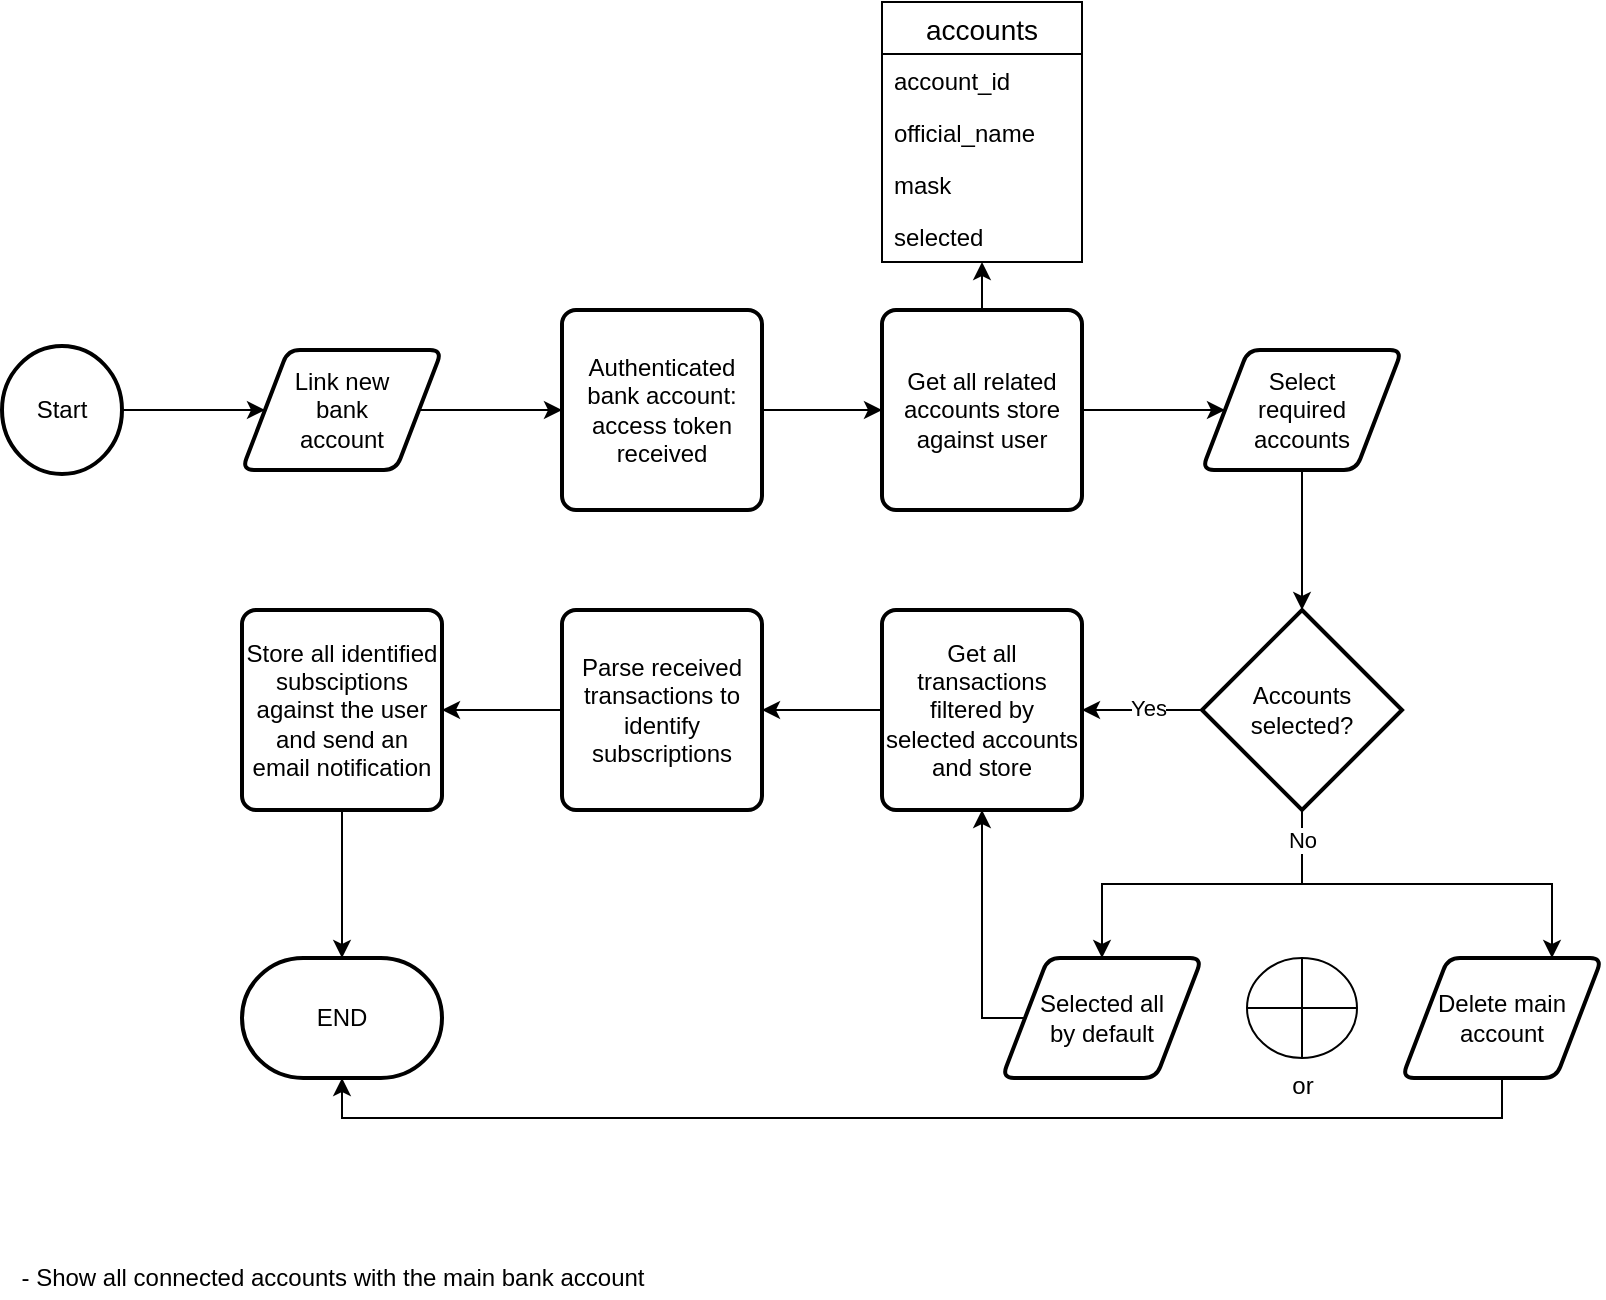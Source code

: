 <mxfile version="13.1.14" type="github"><diagram id="WXLx_NZ0zr2IAM8uKvPv" name="Page-1"><mxGraphModel dx="1143" dy="628" grid="1" gridSize="10" guides="1" tooltips="1" connect="1" arrows="1" fold="1" page="1" pageScale="1" pageWidth="850" pageHeight="1100" math="0" shadow="0"><root><mxCell id="0"/><mxCell id="1" parent="0"/><mxCell id="7Pyvd2Up-SaeCEV3h4uc-7" value="" style="edgeStyle=orthogonalEdgeStyle;rounded=0;orthogonalLoop=1;jettySize=auto;html=1;" edge="1" parent="1" source="7Pyvd2Up-SaeCEV3h4uc-3" target="7Pyvd2Up-SaeCEV3h4uc-4"><mxGeometry relative="1" as="geometry"/></mxCell><mxCell id="7Pyvd2Up-SaeCEV3h4uc-3" value="&lt;div&gt;Link new &lt;br&gt;&lt;/div&gt;&lt;div&gt;bank &lt;br&gt;&lt;/div&gt;&lt;div&gt;account&lt;/div&gt;" style="shape=parallelogram;html=1;strokeWidth=2;perimeter=parallelogramPerimeter;whiteSpace=wrap;rounded=1;arcSize=12;size=0.23;" vertex="1" parent="1"><mxGeometry x="150" y="186" width="100" height="60" as="geometry"/></mxCell><mxCell id="7Pyvd2Up-SaeCEV3h4uc-8" value="" style="edgeStyle=orthogonalEdgeStyle;rounded=0;orthogonalLoop=1;jettySize=auto;html=1;" edge="1" parent="1" source="7Pyvd2Up-SaeCEV3h4uc-4" target="7Pyvd2Up-SaeCEV3h4uc-5"><mxGeometry relative="1" as="geometry"/></mxCell><mxCell id="7Pyvd2Up-SaeCEV3h4uc-4" value="&lt;div&gt;Authenticated bank account: access token received&lt;/div&gt;" style="rounded=1;whiteSpace=wrap;html=1;absoluteArcSize=1;arcSize=14;strokeWidth=2;" vertex="1" parent="1"><mxGeometry x="310" y="166" width="100" height="100" as="geometry"/></mxCell><mxCell id="7Pyvd2Up-SaeCEV3h4uc-9" value="" style="edgeStyle=orthogonalEdgeStyle;rounded=0;orthogonalLoop=1;jettySize=auto;html=1;" edge="1" parent="1" source="7Pyvd2Up-SaeCEV3h4uc-5" target="7Pyvd2Up-SaeCEV3h4uc-6"><mxGeometry relative="1" as="geometry"/></mxCell><mxCell id="7Pyvd2Up-SaeCEV3h4uc-18" style="edgeStyle=orthogonalEdgeStyle;rounded=0;orthogonalLoop=1;jettySize=auto;html=1;exitX=0.5;exitY=0;exitDx=0;exitDy=0;entryX=0.5;entryY=1;entryDx=0;entryDy=0;" edge="1" parent="1" source="7Pyvd2Up-SaeCEV3h4uc-5" target="7Pyvd2Up-SaeCEV3h4uc-11"><mxGeometry relative="1" as="geometry"/></mxCell><mxCell id="7Pyvd2Up-SaeCEV3h4uc-5" value="Get all related accounts store against user" style="rounded=1;whiteSpace=wrap;html=1;absoluteArcSize=1;arcSize=14;strokeWidth=2;" vertex="1" parent="1"><mxGeometry x="470" y="166" width="100" height="100" as="geometry"/></mxCell><mxCell id="7Pyvd2Up-SaeCEV3h4uc-19" style="edgeStyle=orthogonalEdgeStyle;rounded=0;orthogonalLoop=1;jettySize=auto;html=1;exitX=0.5;exitY=1;exitDx=0;exitDy=0;entryX=0.5;entryY=0;entryDx=0;entryDy=0;entryPerimeter=0;" edge="1" parent="1" source="7Pyvd2Up-SaeCEV3h4uc-6" target="7Pyvd2Up-SaeCEV3h4uc-10"><mxGeometry relative="1" as="geometry"/></mxCell><mxCell id="7Pyvd2Up-SaeCEV3h4uc-6" value="&lt;div&gt;Select &lt;br&gt;&lt;/div&gt;&lt;div&gt;required&lt;/div&gt;&lt;div&gt;accounts &lt;/div&gt;" style="shape=parallelogram;html=1;strokeWidth=2;perimeter=parallelogramPerimeter;whiteSpace=wrap;rounded=1;arcSize=12;size=0.23;" vertex="1" parent="1"><mxGeometry x="630" y="186" width="100" height="60" as="geometry"/></mxCell><mxCell id="7Pyvd2Up-SaeCEV3h4uc-26" style="edgeStyle=orthogonalEdgeStyle;rounded=0;orthogonalLoop=1;jettySize=auto;html=1;exitX=0;exitY=0.5;exitDx=0;exitDy=0;exitPerimeter=0;entryX=1;entryY=0.5;entryDx=0;entryDy=0;" edge="1" parent="1" source="7Pyvd2Up-SaeCEV3h4uc-10" target="7Pyvd2Up-SaeCEV3h4uc-23"><mxGeometry relative="1" as="geometry"/></mxCell><mxCell id="7Pyvd2Up-SaeCEV3h4uc-29" value="Yes" style="edgeLabel;html=1;align=center;verticalAlign=middle;resizable=0;points=[];" vertex="1" connectable="0" parent="7Pyvd2Up-SaeCEV3h4uc-26"><mxGeometry x="-0.1" y="2" relative="1" as="geometry"><mxPoint y="-3" as="offset"/></mxGeometry></mxCell><mxCell id="7Pyvd2Up-SaeCEV3h4uc-34" style="edgeStyle=orthogonalEdgeStyle;rounded=0;orthogonalLoop=1;jettySize=auto;html=1;exitX=0.5;exitY=1;exitDx=0;exitDy=0;exitPerimeter=0;entryX=0.5;entryY=0;entryDx=0;entryDy=0;" edge="1" parent="1" source="7Pyvd2Up-SaeCEV3h4uc-10" target="7Pyvd2Up-SaeCEV3h4uc-31"><mxGeometry relative="1" as="geometry"/></mxCell><mxCell id="7Pyvd2Up-SaeCEV3h4uc-35" style="edgeStyle=orthogonalEdgeStyle;rounded=0;orthogonalLoop=1;jettySize=auto;html=1;exitX=0.5;exitY=1;exitDx=0;exitDy=0;exitPerimeter=0;entryX=0.75;entryY=0;entryDx=0;entryDy=0;" edge="1" parent="1" source="7Pyvd2Up-SaeCEV3h4uc-10" target="7Pyvd2Up-SaeCEV3h4uc-32"><mxGeometry relative="1" as="geometry"/></mxCell><mxCell id="7Pyvd2Up-SaeCEV3h4uc-36" value="No" style="edgeLabel;html=1;align=center;verticalAlign=middle;resizable=0;points=[];" vertex="1" connectable="0" parent="7Pyvd2Up-SaeCEV3h4uc-35"><mxGeometry x="-0.849" relative="1" as="geometry"><mxPoint as="offset"/></mxGeometry></mxCell><mxCell id="7Pyvd2Up-SaeCEV3h4uc-10" value="Accounts selected?" style="strokeWidth=2;html=1;shape=mxgraph.flowchart.decision;whiteSpace=wrap;" vertex="1" parent="1"><mxGeometry x="630" y="316" width="100" height="100" as="geometry"/></mxCell><mxCell id="7Pyvd2Up-SaeCEV3h4uc-11" value="accounts" style="swimlane;fontStyle=0;childLayout=stackLayout;horizontal=1;startSize=26;horizontalStack=0;resizeParent=1;resizeParentMax=0;resizeLast=0;collapsible=1;marginBottom=0;align=center;fontSize=14;" vertex="1" parent="1"><mxGeometry x="470" y="12" width="100" height="130" as="geometry"/></mxCell><mxCell id="7Pyvd2Up-SaeCEV3h4uc-12" value="account_id" style="text;strokeColor=none;fillColor=none;spacingLeft=4;spacingRight=4;overflow=hidden;rotatable=0;points=[[0,0.5],[1,0.5]];portConstraint=eastwest;fontSize=12;" vertex="1" parent="7Pyvd2Up-SaeCEV3h4uc-11"><mxGeometry y="26" width="100" height="26" as="geometry"/></mxCell><mxCell id="7Pyvd2Up-SaeCEV3h4uc-16" value="official_name" style="text;strokeColor=none;fillColor=none;spacingLeft=4;spacingRight=4;overflow=hidden;rotatable=0;points=[[0,0.5],[1,0.5]];portConstraint=eastwest;fontSize=12;" vertex="1" parent="7Pyvd2Up-SaeCEV3h4uc-11"><mxGeometry y="52" width="100" height="26" as="geometry"/></mxCell><mxCell id="7Pyvd2Up-SaeCEV3h4uc-14" value="mask" style="text;strokeColor=none;fillColor=none;spacingLeft=4;spacingRight=4;overflow=hidden;rotatable=0;points=[[0,0.5],[1,0.5]];portConstraint=eastwest;fontSize=12;" vertex="1" parent="7Pyvd2Up-SaeCEV3h4uc-11"><mxGeometry y="78" width="100" height="26" as="geometry"/></mxCell><mxCell id="7Pyvd2Up-SaeCEV3h4uc-17" value="selected" style="text;strokeColor=none;fillColor=none;spacingLeft=4;spacingRight=4;overflow=hidden;rotatable=0;points=[[0,0.5],[1,0.5]];portConstraint=eastwest;fontSize=12;" vertex="1" parent="7Pyvd2Up-SaeCEV3h4uc-11"><mxGeometry y="104" width="100" height="26" as="geometry"/></mxCell><mxCell id="7Pyvd2Up-SaeCEV3h4uc-22" style="edgeStyle=orthogonalEdgeStyle;rounded=0;orthogonalLoop=1;jettySize=auto;html=1;exitX=1;exitY=0.5;exitDx=0;exitDy=0;exitPerimeter=0;entryX=0;entryY=0.5;entryDx=0;entryDy=0;" edge="1" parent="1" source="7Pyvd2Up-SaeCEV3h4uc-21" target="7Pyvd2Up-SaeCEV3h4uc-3"><mxGeometry relative="1" as="geometry"/></mxCell><mxCell id="7Pyvd2Up-SaeCEV3h4uc-21" value="Start" style="strokeWidth=2;html=1;shape=mxgraph.flowchart.start_2;whiteSpace=wrap;" vertex="1" parent="1"><mxGeometry x="30" y="184" width="60" height="64" as="geometry"/></mxCell><mxCell id="7Pyvd2Up-SaeCEV3h4uc-27" style="edgeStyle=orthogonalEdgeStyle;rounded=0;orthogonalLoop=1;jettySize=auto;html=1;exitX=0;exitY=0.5;exitDx=0;exitDy=0;entryX=1;entryY=0.5;entryDx=0;entryDy=0;" edge="1" parent="1" source="7Pyvd2Up-SaeCEV3h4uc-23" target="7Pyvd2Up-SaeCEV3h4uc-24"><mxGeometry relative="1" as="geometry"/></mxCell><mxCell id="7Pyvd2Up-SaeCEV3h4uc-23" value="&lt;div&gt;Get all transactions filtered by selected accounts and store&lt;/div&gt;" style="rounded=1;whiteSpace=wrap;html=1;absoluteArcSize=1;arcSize=14;strokeWidth=2;" vertex="1" parent="1"><mxGeometry x="470" y="316" width="100" height="100" as="geometry"/></mxCell><mxCell id="7Pyvd2Up-SaeCEV3h4uc-28" style="edgeStyle=orthogonalEdgeStyle;rounded=0;orthogonalLoop=1;jettySize=auto;html=1;exitX=0;exitY=0.5;exitDx=0;exitDy=0;entryX=1;entryY=0.5;entryDx=0;entryDy=0;" edge="1" parent="1" source="7Pyvd2Up-SaeCEV3h4uc-24" target="7Pyvd2Up-SaeCEV3h4uc-25"><mxGeometry relative="1" as="geometry"/></mxCell><mxCell id="7Pyvd2Up-SaeCEV3h4uc-24" value="Parse received transactions to identify subscriptions " style="rounded=1;whiteSpace=wrap;html=1;absoluteArcSize=1;arcSize=14;strokeWidth=2;" vertex="1" parent="1"><mxGeometry x="310" y="316" width="100" height="100" as="geometry"/></mxCell><mxCell id="7Pyvd2Up-SaeCEV3h4uc-39" style="edgeStyle=orthogonalEdgeStyle;rounded=0;orthogonalLoop=1;jettySize=auto;html=1;exitX=0.5;exitY=1;exitDx=0;exitDy=0;" edge="1" parent="1" source="7Pyvd2Up-SaeCEV3h4uc-25" target="7Pyvd2Up-SaeCEV3h4uc-38"><mxGeometry relative="1" as="geometry"/></mxCell><mxCell id="7Pyvd2Up-SaeCEV3h4uc-25" value="Store all identified subsciptions against the user and send an email notification" style="rounded=1;whiteSpace=wrap;html=1;absoluteArcSize=1;arcSize=14;strokeWidth=2;" vertex="1" parent="1"><mxGeometry x="150" y="316" width="100" height="100" as="geometry"/></mxCell><mxCell id="7Pyvd2Up-SaeCEV3h4uc-33" style="edgeStyle=orthogonalEdgeStyle;rounded=0;orthogonalLoop=1;jettySize=auto;html=1;exitX=0;exitY=0.5;exitDx=0;exitDy=0;entryX=0.5;entryY=1;entryDx=0;entryDy=0;" edge="1" parent="1" source="7Pyvd2Up-SaeCEV3h4uc-31" target="7Pyvd2Up-SaeCEV3h4uc-23"><mxGeometry relative="1" as="geometry"><Array as="points"><mxPoint x="520" y="520"/></Array></mxGeometry></mxCell><mxCell id="7Pyvd2Up-SaeCEV3h4uc-31" value="&lt;div&gt;Selected all &lt;br&gt;&lt;/div&gt;&lt;div&gt;by default&lt;/div&gt;" style="shape=parallelogram;html=1;strokeWidth=2;perimeter=parallelogramPerimeter;whiteSpace=wrap;rounded=1;arcSize=12;size=0.23;" vertex="1" parent="1"><mxGeometry x="530" y="490" width="100" height="60" as="geometry"/></mxCell><mxCell id="7Pyvd2Up-SaeCEV3h4uc-40" style="edgeStyle=orthogonalEdgeStyle;rounded=0;orthogonalLoop=1;jettySize=auto;html=1;exitX=0.5;exitY=1;exitDx=0;exitDy=0;entryX=0.5;entryY=1;entryDx=0;entryDy=0;entryPerimeter=0;" edge="1" parent="1" source="7Pyvd2Up-SaeCEV3h4uc-32" target="7Pyvd2Up-SaeCEV3h4uc-38"><mxGeometry relative="1" as="geometry"/></mxCell><mxCell id="7Pyvd2Up-SaeCEV3h4uc-32" value="Delete main account" style="shape=parallelogram;html=1;strokeWidth=2;perimeter=parallelogramPerimeter;whiteSpace=wrap;rounded=1;arcSize=12;size=0.23;" vertex="1" parent="1"><mxGeometry x="730" y="490" width="100" height="60" as="geometry"/></mxCell><mxCell id="7Pyvd2Up-SaeCEV3h4uc-37" value="or" style="verticalLabelPosition=bottom;verticalAlign=top;html=1;shape=mxgraph.flowchart.summing_function;" vertex="1" parent="1"><mxGeometry x="652.5" y="490" width="55" height="50" as="geometry"/></mxCell><mxCell id="7Pyvd2Up-SaeCEV3h4uc-38" value="END" style="strokeWidth=2;html=1;shape=mxgraph.flowchart.terminator;whiteSpace=wrap;" vertex="1" parent="1"><mxGeometry x="150" y="490" width="100" height="60" as="geometry"/></mxCell><mxCell id="7Pyvd2Up-SaeCEV3h4uc-41" value="- Show all connected accounts with the main bank account" style="text;html=1;align=center;verticalAlign=middle;resizable=0;points=[];autosize=1;" vertex="1" parent="1"><mxGeometry x="30" y="640" width="330" height="20" as="geometry"/></mxCell></root></mxGraphModel></diagram></mxfile>